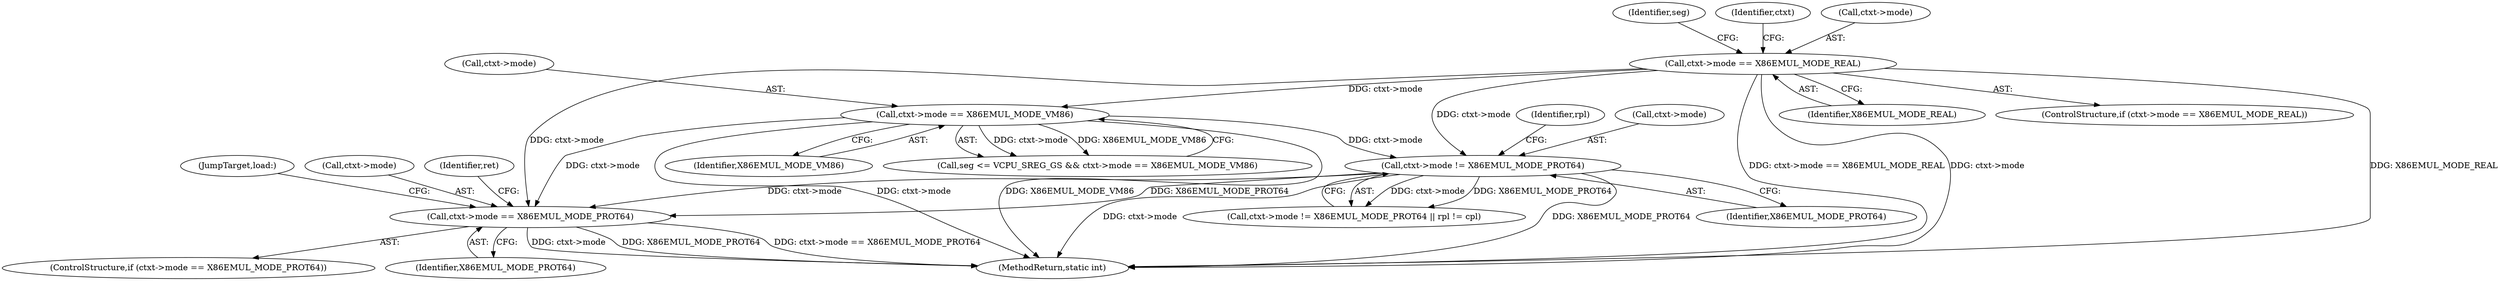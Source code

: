 digraph "1_linux_33ab91103b3415e12457e3104f0e4517ce12d0f3@pointer" {
"1000536" [label="(Call,ctxt->mode == X86EMUL_MODE_PROT64)"];
"1000184" [label="(Call,ctxt->mode == X86EMUL_MODE_VM86)"];
"1000157" [label="(Call,ctxt->mode == X86EMUL_MODE_REAL)"];
"1000238" [label="(Call,ctxt->mode != X86EMUL_MODE_PROT64)"];
"1000182" [label="(Identifier,seg)"];
"1000242" [label="(Identifier,X86EMUL_MODE_PROT64)"];
"1000188" [label="(Identifier,X86EMUL_MODE_VM86)"];
"1000540" [label="(Identifier,X86EMUL_MODE_PROT64)"];
"1000180" [label="(Call,seg <= VCPU_SREG_GS && ctxt->mode == X86EMUL_MODE_VM86)"];
"1000157" [label="(Call,ctxt->mode == X86EMUL_MODE_REAL)"];
"1000535" [label="(ControlStructure,if (ctxt->mode == X86EMUL_MODE_PROT64))"];
"1000184" [label="(Call,ctxt->mode == X86EMUL_MODE_VM86)"];
"1000161" [label="(Identifier,X86EMUL_MODE_REAL)"];
"1000156" [label="(ControlStructure,if (ctxt->mode == X86EMUL_MODE_REAL))"];
"1000164" [label="(Identifier,ctxt)"];
"1000536" [label="(Call,ctxt->mode == X86EMUL_MODE_PROT64)"];
"1000237" [label="(Call,ctxt->mode != X86EMUL_MODE_PROT64 || rpl != cpl)"];
"1000244" [label="(Identifier,rpl)"];
"1000578" [label="(JumpTarget,load:)"];
"1000238" [label="(Call,ctxt->mode != X86EMUL_MODE_PROT64)"];
"1000537" [label="(Call,ctxt->mode)"];
"1000601" [label="(MethodReturn,static int)"];
"1000543" [label="(Identifier,ret)"];
"1000158" [label="(Call,ctxt->mode)"];
"1000185" [label="(Call,ctxt->mode)"];
"1000239" [label="(Call,ctxt->mode)"];
"1000536" -> "1000535"  [label="AST: "];
"1000536" -> "1000540"  [label="CFG: "];
"1000537" -> "1000536"  [label="AST: "];
"1000540" -> "1000536"  [label="AST: "];
"1000543" -> "1000536"  [label="CFG: "];
"1000578" -> "1000536"  [label="CFG: "];
"1000536" -> "1000601"  [label="DDG: X86EMUL_MODE_PROT64"];
"1000536" -> "1000601"  [label="DDG: ctxt->mode == X86EMUL_MODE_PROT64"];
"1000536" -> "1000601"  [label="DDG: ctxt->mode"];
"1000184" -> "1000536"  [label="DDG: ctxt->mode"];
"1000238" -> "1000536"  [label="DDG: ctxt->mode"];
"1000238" -> "1000536"  [label="DDG: X86EMUL_MODE_PROT64"];
"1000157" -> "1000536"  [label="DDG: ctxt->mode"];
"1000184" -> "1000180"  [label="AST: "];
"1000184" -> "1000188"  [label="CFG: "];
"1000185" -> "1000184"  [label="AST: "];
"1000188" -> "1000184"  [label="AST: "];
"1000180" -> "1000184"  [label="CFG: "];
"1000184" -> "1000601"  [label="DDG: X86EMUL_MODE_VM86"];
"1000184" -> "1000601"  [label="DDG: ctxt->mode"];
"1000184" -> "1000180"  [label="DDG: ctxt->mode"];
"1000184" -> "1000180"  [label="DDG: X86EMUL_MODE_VM86"];
"1000157" -> "1000184"  [label="DDG: ctxt->mode"];
"1000184" -> "1000238"  [label="DDG: ctxt->mode"];
"1000157" -> "1000156"  [label="AST: "];
"1000157" -> "1000161"  [label="CFG: "];
"1000158" -> "1000157"  [label="AST: "];
"1000161" -> "1000157"  [label="AST: "];
"1000164" -> "1000157"  [label="CFG: "];
"1000182" -> "1000157"  [label="CFG: "];
"1000157" -> "1000601"  [label="DDG: ctxt->mode == X86EMUL_MODE_REAL"];
"1000157" -> "1000601"  [label="DDG: ctxt->mode"];
"1000157" -> "1000601"  [label="DDG: X86EMUL_MODE_REAL"];
"1000157" -> "1000238"  [label="DDG: ctxt->mode"];
"1000238" -> "1000237"  [label="AST: "];
"1000238" -> "1000242"  [label="CFG: "];
"1000239" -> "1000238"  [label="AST: "];
"1000242" -> "1000238"  [label="AST: "];
"1000244" -> "1000238"  [label="CFG: "];
"1000237" -> "1000238"  [label="CFG: "];
"1000238" -> "1000601"  [label="DDG: ctxt->mode"];
"1000238" -> "1000601"  [label="DDG: X86EMUL_MODE_PROT64"];
"1000238" -> "1000237"  [label="DDG: ctxt->mode"];
"1000238" -> "1000237"  [label="DDG: X86EMUL_MODE_PROT64"];
}

